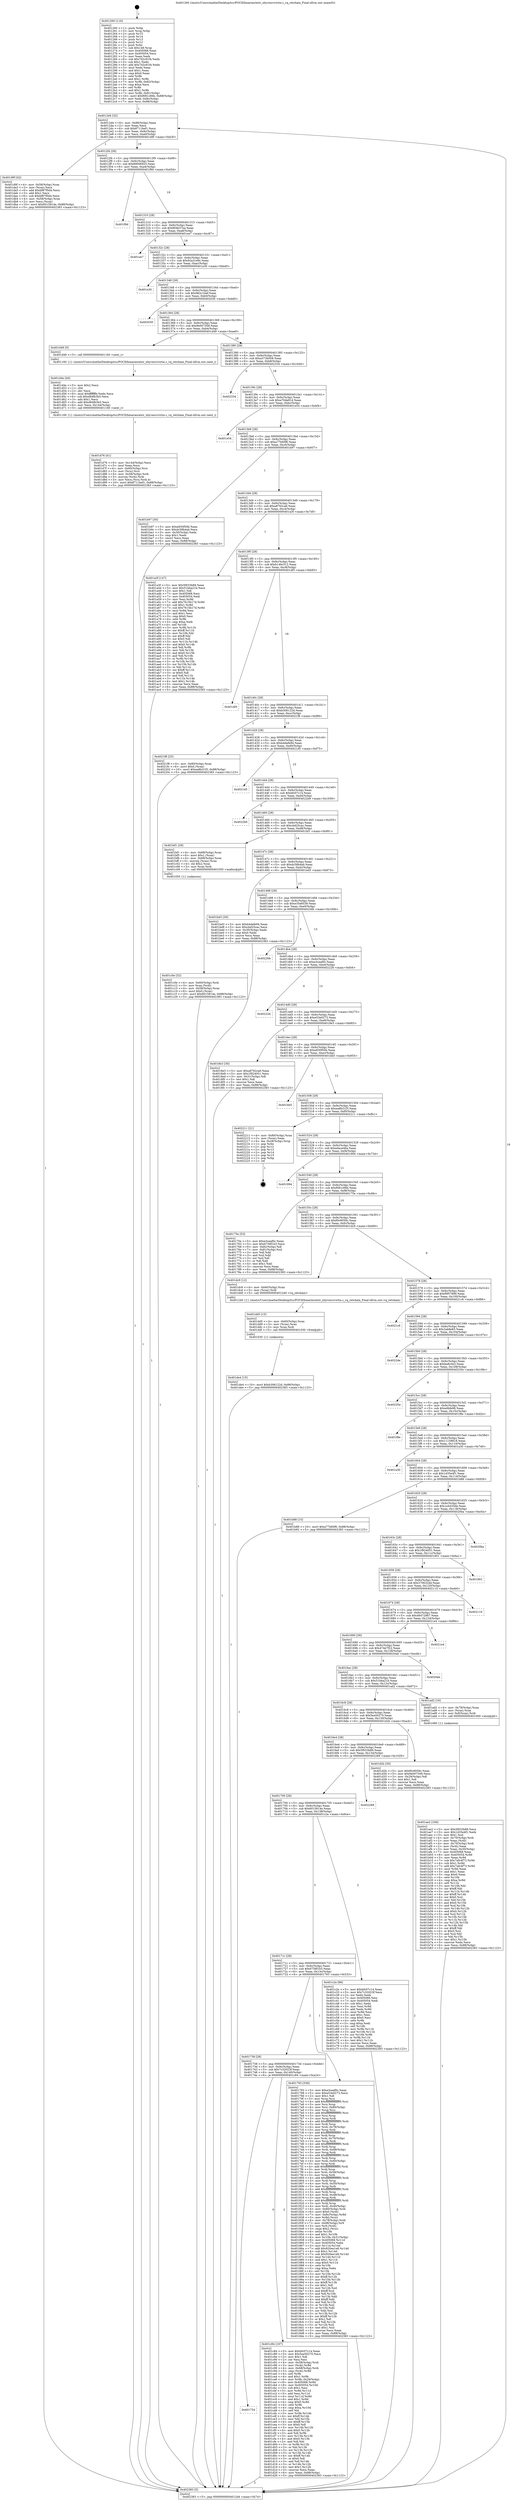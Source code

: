 digraph "0x401260" {
  label = "0x401260 (/mnt/c/Users/mathe/Desktop/tcc/POCII/binaries/extr_xhyvesrcvirtio.c_vq_retchain_Final-ollvm.out::main(0))"
  labelloc = "t"
  node[shape=record]

  Entry [label="",width=0.3,height=0.3,shape=circle,fillcolor=black,style=filled]
  "0x4012d4" [label="{
     0x4012d4 [32]\l
     | [instrs]\l
     &nbsp;&nbsp;0x4012d4 \<+6\>: mov -0x88(%rbp),%eax\l
     &nbsp;&nbsp;0x4012da \<+2\>: mov %eax,%ecx\l
     &nbsp;&nbsp;0x4012dc \<+6\>: sub $0x8711bef1,%ecx\l
     &nbsp;&nbsp;0x4012e2 \<+6\>: mov %eax,-0x9c(%rbp)\l
     &nbsp;&nbsp;0x4012e8 \<+6\>: mov %ecx,-0xa0(%rbp)\l
     &nbsp;&nbsp;0x4012ee \<+6\>: je 0000000000401d9f \<main+0xb3f\>\l
  }"]
  "0x401d9f" [label="{
     0x401d9f [42]\l
     | [instrs]\l
     &nbsp;&nbsp;0x401d9f \<+4\>: mov -0x58(%rbp),%rax\l
     &nbsp;&nbsp;0x401da3 \<+2\>: mov (%rax),%ecx\l
     &nbsp;&nbsp;0x401da5 \<+6\>: add $0xbf87f0d4,%ecx\l
     &nbsp;&nbsp;0x401dab \<+3\>: add $0x1,%ecx\l
     &nbsp;&nbsp;0x401dae \<+6\>: sub $0xbf87f0d4,%ecx\l
     &nbsp;&nbsp;0x401db4 \<+4\>: mov -0x58(%rbp),%rax\l
     &nbsp;&nbsp;0x401db8 \<+2\>: mov %ecx,(%rax)\l
     &nbsp;&nbsp;0x401dba \<+10\>: movl $0x6015814e,-0x88(%rbp)\l
     &nbsp;&nbsp;0x401dc4 \<+5\>: jmp 0000000000402383 \<main+0x1123\>\l
  }"]
  "0x4012f4" [label="{
     0x4012f4 [28]\l
     | [instrs]\l
     &nbsp;&nbsp;0x4012f4 \<+5\>: jmp 00000000004012f9 \<main+0x99\>\l
     &nbsp;&nbsp;0x4012f9 \<+6\>: mov -0x9c(%rbp),%eax\l
     &nbsp;&nbsp;0x4012ff \<+5\>: sub $0x89006925,%eax\l
     &nbsp;&nbsp;0x401304 \<+6\>: mov %eax,-0xa4(%rbp)\l
     &nbsp;&nbsp;0x40130a \<+6\>: je 0000000000401f9d \<main+0xd3d\>\l
  }"]
  Exit [label="",width=0.3,height=0.3,shape=circle,fillcolor=black,style=filled,peripheries=2]
  "0x401f9d" [label="{
     0x401f9d\l
  }", style=dashed]
  "0x401310" [label="{
     0x401310 [28]\l
     | [instrs]\l
     &nbsp;&nbsp;0x401310 \<+5\>: jmp 0000000000401315 \<main+0xb5\>\l
     &nbsp;&nbsp;0x401315 \<+6\>: mov -0x9c(%rbp),%eax\l
     &nbsp;&nbsp;0x40131b \<+5\>: sub $0x904b37ea,%eax\l
     &nbsp;&nbsp;0x401320 \<+6\>: mov %eax,-0xa8(%rbp)\l
     &nbsp;&nbsp;0x401326 \<+6\>: je 0000000000401ee7 \<main+0xc87\>\l
  }"]
  "0x401de4" [label="{
     0x401de4 [15]\l
     | [instrs]\l
     &nbsp;&nbsp;0x401de4 \<+10\>: movl $0xb306122d,-0x88(%rbp)\l
     &nbsp;&nbsp;0x401dee \<+5\>: jmp 0000000000402383 \<main+0x1123\>\l
  }"]
  "0x401ee7" [label="{
     0x401ee7\l
  }", style=dashed]
  "0x40132c" [label="{
     0x40132c [28]\l
     | [instrs]\l
     &nbsp;&nbsp;0x40132c \<+5\>: jmp 0000000000401331 \<main+0xd1\>\l
     &nbsp;&nbsp;0x401331 \<+6\>: mov -0x9c(%rbp),%eax\l
     &nbsp;&nbsp;0x401337 \<+5\>: sub $0x92a31e9c,%eax\l
     &nbsp;&nbsp;0x40133c \<+6\>: mov %eax,-0xac(%rbp)\l
     &nbsp;&nbsp;0x401342 \<+6\>: je 0000000000401e30 \<main+0xbd0\>\l
  }"]
  "0x401dd5" [label="{
     0x401dd5 [15]\l
     | [instrs]\l
     &nbsp;&nbsp;0x401dd5 \<+4\>: mov -0x60(%rbp),%rax\l
     &nbsp;&nbsp;0x401dd9 \<+3\>: mov (%rax),%rax\l
     &nbsp;&nbsp;0x401ddc \<+3\>: mov %rax,%rdi\l
     &nbsp;&nbsp;0x401ddf \<+5\>: call 0000000000401030 \<free@plt\>\l
     | [calls]\l
     &nbsp;&nbsp;0x401030 \{1\} (unknown)\l
  }"]
  "0x401e30" [label="{
     0x401e30\l
  }", style=dashed]
  "0x401348" [label="{
     0x401348 [28]\l
     | [instrs]\l
     &nbsp;&nbsp;0x401348 \<+5\>: jmp 000000000040134d \<main+0xed\>\l
     &nbsp;&nbsp;0x40134d \<+6\>: mov -0x9c(%rbp),%eax\l
     &nbsp;&nbsp;0x401353 \<+5\>: sub $0x962c1bef,%eax\l
     &nbsp;&nbsp;0x401358 \<+6\>: mov %eax,-0xb0(%rbp)\l
     &nbsp;&nbsp;0x40135e \<+6\>: je 0000000000402030 \<main+0xdd0\>\l
  }"]
  "0x401d76" [label="{
     0x401d76 [41]\l
     | [instrs]\l
     &nbsp;&nbsp;0x401d76 \<+6\>: mov -0x144(%rbp),%ecx\l
     &nbsp;&nbsp;0x401d7c \<+3\>: imul %eax,%ecx\l
     &nbsp;&nbsp;0x401d7f \<+4\>: mov -0x60(%rbp),%rsi\l
     &nbsp;&nbsp;0x401d83 \<+3\>: mov (%rsi),%rsi\l
     &nbsp;&nbsp;0x401d86 \<+4\>: mov -0x58(%rbp),%rdi\l
     &nbsp;&nbsp;0x401d8a \<+3\>: movslq (%rdi),%rdi\l
     &nbsp;&nbsp;0x401d8d \<+3\>: mov %ecx,(%rsi,%rdi,4)\l
     &nbsp;&nbsp;0x401d90 \<+10\>: movl $0x8711bef1,-0x88(%rbp)\l
     &nbsp;&nbsp;0x401d9a \<+5\>: jmp 0000000000402383 \<main+0x1123\>\l
  }"]
  "0x402030" [label="{
     0x402030\l
  }", style=dashed]
  "0x401364" [label="{
     0x401364 [28]\l
     | [instrs]\l
     &nbsp;&nbsp;0x401364 \<+5\>: jmp 0000000000401369 \<main+0x109\>\l
     &nbsp;&nbsp;0x401369 \<+6\>: mov -0x9c(%rbp),%eax\l
     &nbsp;&nbsp;0x40136f \<+5\>: sub $0x9e007309,%eax\l
     &nbsp;&nbsp;0x401374 \<+6\>: mov %eax,-0xb4(%rbp)\l
     &nbsp;&nbsp;0x40137a \<+6\>: je 0000000000401d49 \<main+0xae9\>\l
  }"]
  "0x401d4e" [label="{
     0x401d4e [40]\l
     | [instrs]\l
     &nbsp;&nbsp;0x401d4e \<+5\>: mov $0x2,%ecx\l
     &nbsp;&nbsp;0x401d53 \<+1\>: cltd\l
     &nbsp;&nbsp;0x401d54 \<+2\>: idiv %ecx\l
     &nbsp;&nbsp;0x401d56 \<+6\>: imul $0xfffffffe,%edx,%ecx\l
     &nbsp;&nbsp;0x401d5c \<+6\>: sub $0xd84fb3b5,%ecx\l
     &nbsp;&nbsp;0x401d62 \<+3\>: add $0x1,%ecx\l
     &nbsp;&nbsp;0x401d65 \<+6\>: add $0xd84fb3b5,%ecx\l
     &nbsp;&nbsp;0x401d6b \<+6\>: mov %ecx,-0x144(%rbp)\l
     &nbsp;&nbsp;0x401d71 \<+5\>: call 0000000000401160 \<next_i\>\l
     | [calls]\l
     &nbsp;&nbsp;0x401160 \{1\} (/mnt/c/Users/mathe/Desktop/tcc/POCII/binaries/extr_xhyvesrcvirtio.c_vq_retchain_Final-ollvm.out::next_i)\l
  }"]
  "0x401d49" [label="{
     0x401d49 [5]\l
     | [instrs]\l
     &nbsp;&nbsp;0x401d49 \<+5\>: call 0000000000401160 \<next_i\>\l
     | [calls]\l
     &nbsp;&nbsp;0x401160 \{1\} (/mnt/c/Users/mathe/Desktop/tcc/POCII/binaries/extr_xhyvesrcvirtio.c_vq_retchain_Final-ollvm.out::next_i)\l
  }"]
  "0x401380" [label="{
     0x401380 [28]\l
     | [instrs]\l
     &nbsp;&nbsp;0x401380 \<+5\>: jmp 0000000000401385 \<main+0x125\>\l
     &nbsp;&nbsp;0x401385 \<+6\>: mov -0x9c(%rbp),%eax\l
     &nbsp;&nbsp;0x40138b \<+5\>: sub $0xa373b058,%eax\l
     &nbsp;&nbsp;0x401390 \<+6\>: mov %eax,-0xb8(%rbp)\l
     &nbsp;&nbsp;0x401396 \<+6\>: je 0000000000402334 \<main+0x10d4\>\l
  }"]
  "0x401754" [label="{
     0x401754\l
  }", style=dashed]
  "0x402334" [label="{
     0x402334\l
  }", style=dashed]
  "0x40139c" [label="{
     0x40139c [28]\l
     | [instrs]\l
     &nbsp;&nbsp;0x40139c \<+5\>: jmp 00000000004013a1 \<main+0x141\>\l
     &nbsp;&nbsp;0x4013a1 \<+6\>: mov -0x9c(%rbp),%eax\l
     &nbsp;&nbsp;0x4013a7 \<+5\>: sub $0xa70da91d,%eax\l
     &nbsp;&nbsp;0x4013ac \<+6\>: mov %eax,-0xbc(%rbp)\l
     &nbsp;&nbsp;0x4013b2 \<+6\>: je 0000000000401e54 \<main+0xbf4\>\l
  }"]
  "0x401c84" [label="{
     0x401c84 [167]\l
     | [instrs]\l
     &nbsp;&nbsp;0x401c84 \<+5\>: mov $0xbfc07c14,%eax\l
     &nbsp;&nbsp;0x401c89 \<+5\>: mov $0x5ea50270,%ecx\l
     &nbsp;&nbsp;0x401c8e \<+2\>: mov $0x1,%dl\l
     &nbsp;&nbsp;0x401c90 \<+2\>: xor %esi,%esi\l
     &nbsp;&nbsp;0x401c92 \<+4\>: mov -0x58(%rbp),%rdi\l
     &nbsp;&nbsp;0x401c96 \<+3\>: mov (%rdi),%r8d\l
     &nbsp;&nbsp;0x401c99 \<+4\>: mov -0x68(%rbp),%rdi\l
     &nbsp;&nbsp;0x401c9d \<+3\>: cmp (%rdi),%r8d\l
     &nbsp;&nbsp;0x401ca0 \<+4\>: setl %r9b\l
     &nbsp;&nbsp;0x401ca4 \<+4\>: and $0x1,%r9b\l
     &nbsp;&nbsp;0x401ca8 \<+4\>: mov %r9b,-0x29(%rbp)\l
     &nbsp;&nbsp;0x401cac \<+8\>: mov 0x405068,%r8d\l
     &nbsp;&nbsp;0x401cb4 \<+8\>: mov 0x405054,%r10d\l
     &nbsp;&nbsp;0x401cbc \<+3\>: sub $0x1,%esi\l
     &nbsp;&nbsp;0x401cbf \<+3\>: mov %r8d,%r11d\l
     &nbsp;&nbsp;0x401cc2 \<+3\>: add %esi,%r11d\l
     &nbsp;&nbsp;0x401cc5 \<+4\>: imul %r11d,%r8d\l
     &nbsp;&nbsp;0x401cc9 \<+4\>: and $0x1,%r8d\l
     &nbsp;&nbsp;0x401ccd \<+4\>: cmp $0x0,%r8d\l
     &nbsp;&nbsp;0x401cd1 \<+4\>: sete %r9b\l
     &nbsp;&nbsp;0x401cd5 \<+4\>: cmp $0xa,%r10d\l
     &nbsp;&nbsp;0x401cd9 \<+3\>: setl %bl\l
     &nbsp;&nbsp;0x401cdc \<+3\>: mov %r9b,%r14b\l
     &nbsp;&nbsp;0x401cdf \<+4\>: xor $0xff,%r14b\l
     &nbsp;&nbsp;0x401ce3 \<+3\>: mov %bl,%r15b\l
     &nbsp;&nbsp;0x401ce6 \<+4\>: xor $0xff,%r15b\l
     &nbsp;&nbsp;0x401cea \<+3\>: xor $0x0,%dl\l
     &nbsp;&nbsp;0x401ced \<+3\>: mov %r14b,%r12b\l
     &nbsp;&nbsp;0x401cf0 \<+4\>: and $0x0,%r12b\l
     &nbsp;&nbsp;0x401cf4 \<+3\>: and %dl,%r9b\l
     &nbsp;&nbsp;0x401cf7 \<+3\>: mov %r15b,%r13b\l
     &nbsp;&nbsp;0x401cfa \<+4\>: and $0x0,%r13b\l
     &nbsp;&nbsp;0x401cfe \<+2\>: and %dl,%bl\l
     &nbsp;&nbsp;0x401d00 \<+3\>: or %r9b,%r12b\l
     &nbsp;&nbsp;0x401d03 \<+3\>: or %bl,%r13b\l
     &nbsp;&nbsp;0x401d06 \<+3\>: xor %r13b,%r12b\l
     &nbsp;&nbsp;0x401d09 \<+3\>: or %r15b,%r14b\l
     &nbsp;&nbsp;0x401d0c \<+4\>: xor $0xff,%r14b\l
     &nbsp;&nbsp;0x401d10 \<+3\>: or $0x0,%dl\l
     &nbsp;&nbsp;0x401d13 \<+3\>: and %dl,%r14b\l
     &nbsp;&nbsp;0x401d16 \<+3\>: or %r14b,%r12b\l
     &nbsp;&nbsp;0x401d19 \<+4\>: test $0x1,%r12b\l
     &nbsp;&nbsp;0x401d1d \<+3\>: cmovne %ecx,%eax\l
     &nbsp;&nbsp;0x401d20 \<+6\>: mov %eax,-0x88(%rbp)\l
     &nbsp;&nbsp;0x401d26 \<+5\>: jmp 0000000000402383 \<main+0x1123\>\l
  }"]
  "0x401e54" [label="{
     0x401e54\l
  }", style=dashed]
  "0x4013b8" [label="{
     0x4013b8 [28]\l
     | [instrs]\l
     &nbsp;&nbsp;0x4013b8 \<+5\>: jmp 00000000004013bd \<main+0x15d\>\l
     &nbsp;&nbsp;0x4013bd \<+6\>: mov -0x9c(%rbp),%eax\l
     &nbsp;&nbsp;0x4013c3 \<+5\>: sub $0xa77b60f6,%eax\l
     &nbsp;&nbsp;0x4013c8 \<+6\>: mov %eax,-0xc0(%rbp)\l
     &nbsp;&nbsp;0x4013ce \<+6\>: je 0000000000401b97 \<main+0x937\>\l
  }"]
  "0x401c0e" [label="{
     0x401c0e [32]\l
     | [instrs]\l
     &nbsp;&nbsp;0x401c0e \<+4\>: mov -0x60(%rbp),%rdi\l
     &nbsp;&nbsp;0x401c12 \<+3\>: mov %rax,(%rdi)\l
     &nbsp;&nbsp;0x401c15 \<+4\>: mov -0x58(%rbp),%rax\l
     &nbsp;&nbsp;0x401c19 \<+6\>: movl $0x0,(%rax)\l
     &nbsp;&nbsp;0x401c1f \<+10\>: movl $0x6015814e,-0x88(%rbp)\l
     &nbsp;&nbsp;0x401c29 \<+5\>: jmp 0000000000402383 \<main+0x1123\>\l
  }"]
  "0x401b97" [label="{
     0x401b97 [30]\l
     | [instrs]\l
     &nbsp;&nbsp;0x401b97 \<+5\>: mov $0xe830f50b,%eax\l
     &nbsp;&nbsp;0x401b9c \<+5\>: mov $0xdc58b4ab,%ecx\l
     &nbsp;&nbsp;0x401ba1 \<+3\>: mov -0x30(%rbp),%edx\l
     &nbsp;&nbsp;0x401ba4 \<+3\>: cmp $0x1,%edx\l
     &nbsp;&nbsp;0x401ba7 \<+3\>: cmovl %ecx,%eax\l
     &nbsp;&nbsp;0x401baa \<+6\>: mov %eax,-0x88(%rbp)\l
     &nbsp;&nbsp;0x401bb0 \<+5\>: jmp 0000000000402383 \<main+0x1123\>\l
  }"]
  "0x4013d4" [label="{
     0x4013d4 [28]\l
     | [instrs]\l
     &nbsp;&nbsp;0x4013d4 \<+5\>: jmp 00000000004013d9 \<main+0x179\>\l
     &nbsp;&nbsp;0x4013d9 \<+6\>: mov -0x9c(%rbp),%eax\l
     &nbsp;&nbsp;0x4013df \<+5\>: sub $0xa8762ca6,%eax\l
     &nbsp;&nbsp;0x4013e4 \<+6\>: mov %eax,-0xc4(%rbp)\l
     &nbsp;&nbsp;0x4013ea \<+6\>: je 0000000000401a3f \<main+0x7df\>\l
  }"]
  "0x401ae2" [label="{
     0x401ae2 [166]\l
     | [instrs]\l
     &nbsp;&nbsp;0x401ae2 \<+5\>: mov $0x5f033b89,%ecx\l
     &nbsp;&nbsp;0x401ae7 \<+5\>: mov $0x1d35e4f1,%edx\l
     &nbsp;&nbsp;0x401aec \<+3\>: mov $0x1,%sil\l
     &nbsp;&nbsp;0x401aef \<+4\>: mov -0x70(%rbp),%rdi\l
     &nbsp;&nbsp;0x401af3 \<+2\>: mov %eax,(%rdi)\l
     &nbsp;&nbsp;0x401af5 \<+4\>: mov -0x70(%rbp),%rdi\l
     &nbsp;&nbsp;0x401af9 \<+2\>: mov (%rdi),%eax\l
     &nbsp;&nbsp;0x401afb \<+3\>: mov %eax,-0x30(%rbp)\l
     &nbsp;&nbsp;0x401afe \<+7\>: mov 0x405068,%eax\l
     &nbsp;&nbsp;0x401b05 \<+8\>: mov 0x405054,%r8d\l
     &nbsp;&nbsp;0x401b0d \<+3\>: mov %eax,%r9d\l
     &nbsp;&nbsp;0x401b10 \<+7\>: sub $0x7afc4f73,%r9d\l
     &nbsp;&nbsp;0x401b17 \<+4\>: sub $0x1,%r9d\l
     &nbsp;&nbsp;0x401b1b \<+7\>: add $0x7afc4f73,%r9d\l
     &nbsp;&nbsp;0x401b22 \<+4\>: imul %r9d,%eax\l
     &nbsp;&nbsp;0x401b26 \<+3\>: and $0x1,%eax\l
     &nbsp;&nbsp;0x401b29 \<+3\>: cmp $0x0,%eax\l
     &nbsp;&nbsp;0x401b2c \<+4\>: sete %r10b\l
     &nbsp;&nbsp;0x401b30 \<+4\>: cmp $0xa,%r8d\l
     &nbsp;&nbsp;0x401b34 \<+4\>: setl %r11b\l
     &nbsp;&nbsp;0x401b38 \<+3\>: mov %r10b,%bl\l
     &nbsp;&nbsp;0x401b3b \<+3\>: xor $0xff,%bl\l
     &nbsp;&nbsp;0x401b3e \<+3\>: mov %r11b,%r14b\l
     &nbsp;&nbsp;0x401b41 \<+4\>: xor $0xff,%r14b\l
     &nbsp;&nbsp;0x401b45 \<+4\>: xor $0x0,%sil\l
     &nbsp;&nbsp;0x401b49 \<+3\>: mov %bl,%r15b\l
     &nbsp;&nbsp;0x401b4c \<+4\>: and $0x0,%r15b\l
     &nbsp;&nbsp;0x401b50 \<+3\>: and %sil,%r10b\l
     &nbsp;&nbsp;0x401b53 \<+3\>: mov %r14b,%r12b\l
     &nbsp;&nbsp;0x401b56 \<+4\>: and $0x0,%r12b\l
     &nbsp;&nbsp;0x401b5a \<+3\>: and %sil,%r11b\l
     &nbsp;&nbsp;0x401b5d \<+3\>: or %r10b,%r15b\l
     &nbsp;&nbsp;0x401b60 \<+3\>: or %r11b,%r12b\l
     &nbsp;&nbsp;0x401b63 \<+3\>: xor %r12b,%r15b\l
     &nbsp;&nbsp;0x401b66 \<+3\>: or %r14b,%bl\l
     &nbsp;&nbsp;0x401b69 \<+3\>: xor $0xff,%bl\l
     &nbsp;&nbsp;0x401b6c \<+4\>: or $0x0,%sil\l
     &nbsp;&nbsp;0x401b70 \<+3\>: and %sil,%bl\l
     &nbsp;&nbsp;0x401b73 \<+3\>: or %bl,%r15b\l
     &nbsp;&nbsp;0x401b76 \<+4\>: test $0x1,%r15b\l
     &nbsp;&nbsp;0x401b7a \<+3\>: cmovne %edx,%ecx\l
     &nbsp;&nbsp;0x401b7d \<+6\>: mov %ecx,-0x88(%rbp)\l
     &nbsp;&nbsp;0x401b83 \<+5\>: jmp 0000000000402383 \<main+0x1123\>\l
  }"]
  "0x401a3f" [label="{
     0x401a3f [147]\l
     | [instrs]\l
     &nbsp;&nbsp;0x401a3f \<+5\>: mov $0x5f033b89,%eax\l
     &nbsp;&nbsp;0x401a44 \<+5\>: mov $0x51bba21b,%ecx\l
     &nbsp;&nbsp;0x401a49 \<+2\>: mov $0x1,%dl\l
     &nbsp;&nbsp;0x401a4b \<+7\>: mov 0x405068,%esi\l
     &nbsp;&nbsp;0x401a52 \<+7\>: mov 0x405054,%edi\l
     &nbsp;&nbsp;0x401a59 \<+3\>: mov %esi,%r8d\l
     &nbsp;&nbsp;0x401a5c \<+7\>: add $0x7615b17d,%r8d\l
     &nbsp;&nbsp;0x401a63 \<+4\>: sub $0x1,%r8d\l
     &nbsp;&nbsp;0x401a67 \<+7\>: sub $0x7615b17d,%r8d\l
     &nbsp;&nbsp;0x401a6e \<+4\>: imul %r8d,%esi\l
     &nbsp;&nbsp;0x401a72 \<+3\>: and $0x1,%esi\l
     &nbsp;&nbsp;0x401a75 \<+3\>: cmp $0x0,%esi\l
     &nbsp;&nbsp;0x401a78 \<+4\>: sete %r9b\l
     &nbsp;&nbsp;0x401a7c \<+3\>: cmp $0xa,%edi\l
     &nbsp;&nbsp;0x401a7f \<+4\>: setl %r10b\l
     &nbsp;&nbsp;0x401a83 \<+3\>: mov %r9b,%r11b\l
     &nbsp;&nbsp;0x401a86 \<+4\>: xor $0xff,%r11b\l
     &nbsp;&nbsp;0x401a8a \<+3\>: mov %r10b,%bl\l
     &nbsp;&nbsp;0x401a8d \<+3\>: xor $0xff,%bl\l
     &nbsp;&nbsp;0x401a90 \<+3\>: xor $0x0,%dl\l
     &nbsp;&nbsp;0x401a93 \<+3\>: mov %r11b,%r14b\l
     &nbsp;&nbsp;0x401a96 \<+4\>: and $0x0,%r14b\l
     &nbsp;&nbsp;0x401a9a \<+3\>: and %dl,%r9b\l
     &nbsp;&nbsp;0x401a9d \<+3\>: mov %bl,%r15b\l
     &nbsp;&nbsp;0x401aa0 \<+4\>: and $0x0,%r15b\l
     &nbsp;&nbsp;0x401aa4 \<+3\>: and %dl,%r10b\l
     &nbsp;&nbsp;0x401aa7 \<+3\>: or %r9b,%r14b\l
     &nbsp;&nbsp;0x401aaa \<+3\>: or %r10b,%r15b\l
     &nbsp;&nbsp;0x401aad \<+3\>: xor %r15b,%r14b\l
     &nbsp;&nbsp;0x401ab0 \<+3\>: or %bl,%r11b\l
     &nbsp;&nbsp;0x401ab3 \<+4\>: xor $0xff,%r11b\l
     &nbsp;&nbsp;0x401ab7 \<+3\>: or $0x0,%dl\l
     &nbsp;&nbsp;0x401aba \<+3\>: and %dl,%r11b\l
     &nbsp;&nbsp;0x401abd \<+3\>: or %r11b,%r14b\l
     &nbsp;&nbsp;0x401ac0 \<+4\>: test $0x1,%r14b\l
     &nbsp;&nbsp;0x401ac4 \<+3\>: cmovne %ecx,%eax\l
     &nbsp;&nbsp;0x401ac7 \<+6\>: mov %eax,-0x88(%rbp)\l
     &nbsp;&nbsp;0x401acd \<+5\>: jmp 0000000000402383 \<main+0x1123\>\l
  }"]
  "0x4013f0" [label="{
     0x4013f0 [28]\l
     | [instrs]\l
     &nbsp;&nbsp;0x4013f0 \<+5\>: jmp 00000000004013f5 \<main+0x195\>\l
     &nbsp;&nbsp;0x4013f5 \<+6\>: mov -0x9c(%rbp),%eax\l
     &nbsp;&nbsp;0x4013fb \<+5\>: sub $0xb146c512,%eax\l
     &nbsp;&nbsp;0x401400 \<+6\>: mov %eax,-0xc8(%rbp)\l
     &nbsp;&nbsp;0x401406 \<+6\>: je 0000000000401df3 \<main+0xb93\>\l
  }"]
  "0x401738" [label="{
     0x401738 [28]\l
     | [instrs]\l
     &nbsp;&nbsp;0x401738 \<+5\>: jmp 000000000040173d \<main+0x4dd\>\l
     &nbsp;&nbsp;0x40173d \<+6\>: mov -0x9c(%rbp),%eax\l
     &nbsp;&nbsp;0x401743 \<+5\>: sub $0x7c32023f,%eax\l
     &nbsp;&nbsp;0x401748 \<+6\>: mov %eax,-0x140(%rbp)\l
     &nbsp;&nbsp;0x40174e \<+6\>: je 0000000000401c84 \<main+0xa24\>\l
  }"]
  "0x401df3" [label="{
     0x401df3\l
  }", style=dashed]
  "0x40140c" [label="{
     0x40140c [28]\l
     | [instrs]\l
     &nbsp;&nbsp;0x40140c \<+5\>: jmp 0000000000401411 \<main+0x1b1\>\l
     &nbsp;&nbsp;0x401411 \<+6\>: mov -0x9c(%rbp),%eax\l
     &nbsp;&nbsp;0x401417 \<+5\>: sub $0xb306122d,%eax\l
     &nbsp;&nbsp;0x40141c \<+6\>: mov %eax,-0xcc(%rbp)\l
     &nbsp;&nbsp;0x401422 \<+6\>: je 00000000004021f8 \<main+0xf98\>\l
  }"]
  "0x401793" [label="{
     0x401793 [336]\l
     | [instrs]\l
     &nbsp;&nbsp;0x401793 \<+5\>: mov $0xe3ceaf0c,%eax\l
     &nbsp;&nbsp;0x401798 \<+5\>: mov $0xe53e0273,%ecx\l
     &nbsp;&nbsp;0x40179d \<+2\>: mov $0x1,%dl\l
     &nbsp;&nbsp;0x40179f \<+3\>: mov %rsp,%rsi\l
     &nbsp;&nbsp;0x4017a2 \<+4\>: add $0xfffffffffffffff0,%rsi\l
     &nbsp;&nbsp;0x4017a6 \<+3\>: mov %rsi,%rsp\l
     &nbsp;&nbsp;0x4017a9 \<+4\>: mov %rsi,-0x80(%rbp)\l
     &nbsp;&nbsp;0x4017ad \<+3\>: mov %rsp,%rsi\l
     &nbsp;&nbsp;0x4017b0 \<+4\>: add $0xfffffffffffffff0,%rsi\l
     &nbsp;&nbsp;0x4017b4 \<+3\>: mov %rsi,%rsp\l
     &nbsp;&nbsp;0x4017b7 \<+3\>: mov %rsp,%rdi\l
     &nbsp;&nbsp;0x4017ba \<+4\>: add $0xfffffffffffffff0,%rdi\l
     &nbsp;&nbsp;0x4017be \<+3\>: mov %rdi,%rsp\l
     &nbsp;&nbsp;0x4017c1 \<+4\>: mov %rdi,-0x78(%rbp)\l
     &nbsp;&nbsp;0x4017c5 \<+3\>: mov %rsp,%rdi\l
     &nbsp;&nbsp;0x4017c8 \<+4\>: add $0xfffffffffffffff0,%rdi\l
     &nbsp;&nbsp;0x4017cc \<+3\>: mov %rdi,%rsp\l
     &nbsp;&nbsp;0x4017cf \<+4\>: mov %rdi,-0x70(%rbp)\l
     &nbsp;&nbsp;0x4017d3 \<+3\>: mov %rsp,%rdi\l
     &nbsp;&nbsp;0x4017d6 \<+4\>: add $0xfffffffffffffff0,%rdi\l
     &nbsp;&nbsp;0x4017da \<+3\>: mov %rdi,%rsp\l
     &nbsp;&nbsp;0x4017dd \<+4\>: mov %rdi,-0x68(%rbp)\l
     &nbsp;&nbsp;0x4017e1 \<+3\>: mov %rsp,%rdi\l
     &nbsp;&nbsp;0x4017e4 \<+4\>: add $0xfffffffffffffff0,%rdi\l
     &nbsp;&nbsp;0x4017e8 \<+3\>: mov %rdi,%rsp\l
     &nbsp;&nbsp;0x4017eb \<+4\>: mov %rdi,-0x60(%rbp)\l
     &nbsp;&nbsp;0x4017ef \<+3\>: mov %rsp,%rdi\l
     &nbsp;&nbsp;0x4017f2 \<+4\>: add $0xfffffffffffffff0,%rdi\l
     &nbsp;&nbsp;0x4017f6 \<+3\>: mov %rdi,%rsp\l
     &nbsp;&nbsp;0x4017f9 \<+4\>: mov %rdi,-0x58(%rbp)\l
     &nbsp;&nbsp;0x4017fd \<+3\>: mov %rsp,%rdi\l
     &nbsp;&nbsp;0x401800 \<+4\>: add $0xfffffffffffffff0,%rdi\l
     &nbsp;&nbsp;0x401804 \<+3\>: mov %rdi,%rsp\l
     &nbsp;&nbsp;0x401807 \<+4\>: mov %rdi,-0x50(%rbp)\l
     &nbsp;&nbsp;0x40180b \<+3\>: mov %rsp,%rdi\l
     &nbsp;&nbsp;0x40180e \<+4\>: add $0xfffffffffffffff0,%rdi\l
     &nbsp;&nbsp;0x401812 \<+3\>: mov %rdi,%rsp\l
     &nbsp;&nbsp;0x401815 \<+4\>: mov %rdi,-0x48(%rbp)\l
     &nbsp;&nbsp;0x401819 \<+3\>: mov %rsp,%rdi\l
     &nbsp;&nbsp;0x40181c \<+4\>: add $0xfffffffffffffff0,%rdi\l
     &nbsp;&nbsp;0x401820 \<+3\>: mov %rdi,%rsp\l
     &nbsp;&nbsp;0x401823 \<+4\>: mov %rdi,-0x40(%rbp)\l
     &nbsp;&nbsp;0x401827 \<+4\>: mov -0x80(%rbp),%rdi\l
     &nbsp;&nbsp;0x40182b \<+6\>: movl $0x0,(%rdi)\l
     &nbsp;&nbsp;0x401831 \<+7\>: mov -0x8c(%rbp),%r8d\l
     &nbsp;&nbsp;0x401838 \<+3\>: mov %r8d,(%rsi)\l
     &nbsp;&nbsp;0x40183b \<+4\>: mov -0x78(%rbp),%rdi\l
     &nbsp;&nbsp;0x40183f \<+7\>: mov -0x98(%rbp),%r9\l
     &nbsp;&nbsp;0x401846 \<+3\>: mov %r9,(%rdi)\l
     &nbsp;&nbsp;0x401849 \<+3\>: cmpl $0x2,(%rsi)\l
     &nbsp;&nbsp;0x40184c \<+4\>: setne %r10b\l
     &nbsp;&nbsp;0x401850 \<+4\>: and $0x1,%r10b\l
     &nbsp;&nbsp;0x401854 \<+4\>: mov %r10b,-0x31(%rbp)\l
     &nbsp;&nbsp;0x401858 \<+8\>: mov 0x405068,%r11d\l
     &nbsp;&nbsp;0x401860 \<+7\>: mov 0x405054,%ebx\l
     &nbsp;&nbsp;0x401867 \<+3\>: mov %r11d,%r14d\l
     &nbsp;&nbsp;0x40186a \<+7\>: add $0x920ee1e8,%r14d\l
     &nbsp;&nbsp;0x401871 \<+4\>: sub $0x1,%r14d\l
     &nbsp;&nbsp;0x401875 \<+7\>: sub $0x920ee1e8,%r14d\l
     &nbsp;&nbsp;0x40187c \<+4\>: imul %r14d,%r11d\l
     &nbsp;&nbsp;0x401880 \<+4\>: and $0x1,%r11d\l
     &nbsp;&nbsp;0x401884 \<+4\>: cmp $0x0,%r11d\l
     &nbsp;&nbsp;0x401888 \<+4\>: sete %r10b\l
     &nbsp;&nbsp;0x40188c \<+3\>: cmp $0xa,%ebx\l
     &nbsp;&nbsp;0x40188f \<+4\>: setl %r15b\l
     &nbsp;&nbsp;0x401893 \<+3\>: mov %r10b,%r12b\l
     &nbsp;&nbsp;0x401896 \<+4\>: xor $0xff,%r12b\l
     &nbsp;&nbsp;0x40189a \<+3\>: mov %r15b,%r13b\l
     &nbsp;&nbsp;0x40189d \<+4\>: xor $0xff,%r13b\l
     &nbsp;&nbsp;0x4018a1 \<+3\>: xor $0x1,%dl\l
     &nbsp;&nbsp;0x4018a4 \<+3\>: mov %r12b,%sil\l
     &nbsp;&nbsp;0x4018a7 \<+4\>: and $0xff,%sil\l
     &nbsp;&nbsp;0x4018ab \<+3\>: and %dl,%r10b\l
     &nbsp;&nbsp;0x4018ae \<+3\>: mov %r13b,%dil\l
     &nbsp;&nbsp;0x4018b1 \<+4\>: and $0xff,%dil\l
     &nbsp;&nbsp;0x4018b5 \<+3\>: and %dl,%r15b\l
     &nbsp;&nbsp;0x4018b8 \<+3\>: or %r10b,%sil\l
     &nbsp;&nbsp;0x4018bb \<+3\>: or %r15b,%dil\l
     &nbsp;&nbsp;0x4018be \<+3\>: xor %dil,%sil\l
     &nbsp;&nbsp;0x4018c1 \<+3\>: or %r13b,%r12b\l
     &nbsp;&nbsp;0x4018c4 \<+4\>: xor $0xff,%r12b\l
     &nbsp;&nbsp;0x4018c8 \<+3\>: or $0x1,%dl\l
     &nbsp;&nbsp;0x4018cb \<+3\>: and %dl,%r12b\l
     &nbsp;&nbsp;0x4018ce \<+3\>: or %r12b,%sil\l
     &nbsp;&nbsp;0x4018d1 \<+4\>: test $0x1,%sil\l
     &nbsp;&nbsp;0x4018d5 \<+3\>: cmovne %ecx,%eax\l
     &nbsp;&nbsp;0x4018d8 \<+6\>: mov %eax,-0x88(%rbp)\l
     &nbsp;&nbsp;0x4018de \<+5\>: jmp 0000000000402383 \<main+0x1123\>\l
  }"]
  "0x4021f8" [label="{
     0x4021f8 [25]\l
     | [instrs]\l
     &nbsp;&nbsp;0x4021f8 \<+4\>: mov -0x80(%rbp),%rax\l
     &nbsp;&nbsp;0x4021fc \<+6\>: movl $0x0,(%rax)\l
     &nbsp;&nbsp;0x402202 \<+10\>: movl $0xea8b31f3,-0x88(%rbp)\l
     &nbsp;&nbsp;0x40220c \<+5\>: jmp 0000000000402383 \<main+0x1123\>\l
  }"]
  "0x401428" [label="{
     0x401428 [28]\l
     | [instrs]\l
     &nbsp;&nbsp;0x401428 \<+5\>: jmp 000000000040142d \<main+0x1cd\>\l
     &nbsp;&nbsp;0x40142d \<+6\>: mov -0x9c(%rbp),%eax\l
     &nbsp;&nbsp;0x401433 \<+5\>: sub $0xb4defe94,%eax\l
     &nbsp;&nbsp;0x401438 \<+6\>: mov %eax,-0xd0(%rbp)\l
     &nbsp;&nbsp;0x40143e \<+6\>: je 00000000004021d5 \<main+0xf75\>\l
  }"]
  "0x40171c" [label="{
     0x40171c [28]\l
     | [instrs]\l
     &nbsp;&nbsp;0x40171c \<+5\>: jmp 0000000000401721 \<main+0x4c1\>\l
     &nbsp;&nbsp;0x401721 \<+6\>: mov -0x9c(%rbp),%eax\l
     &nbsp;&nbsp;0x401727 \<+5\>: sub $0x6758f1b3,%eax\l
     &nbsp;&nbsp;0x40172c \<+6\>: mov %eax,-0x13c(%rbp)\l
     &nbsp;&nbsp;0x401732 \<+6\>: je 0000000000401793 \<main+0x533\>\l
  }"]
  "0x4021d5" [label="{
     0x4021d5\l
  }", style=dashed]
  "0x401444" [label="{
     0x401444 [28]\l
     | [instrs]\l
     &nbsp;&nbsp;0x401444 \<+5\>: jmp 0000000000401449 \<main+0x1e9\>\l
     &nbsp;&nbsp;0x401449 \<+6\>: mov -0x9c(%rbp),%eax\l
     &nbsp;&nbsp;0x40144f \<+5\>: sub $0xbfc07c14,%eax\l
     &nbsp;&nbsp;0x401454 \<+6\>: mov %eax,-0xd4(%rbp)\l
     &nbsp;&nbsp;0x40145a \<+6\>: je 00000000004022b9 \<main+0x1059\>\l
  }"]
  "0x401c2e" [label="{
     0x401c2e [86]\l
     | [instrs]\l
     &nbsp;&nbsp;0x401c2e \<+5\>: mov $0xbfc07c14,%eax\l
     &nbsp;&nbsp;0x401c33 \<+5\>: mov $0x7c32023f,%ecx\l
     &nbsp;&nbsp;0x401c38 \<+2\>: xor %edx,%edx\l
     &nbsp;&nbsp;0x401c3a \<+7\>: mov 0x405068,%esi\l
     &nbsp;&nbsp;0x401c41 \<+7\>: mov 0x405054,%edi\l
     &nbsp;&nbsp;0x401c48 \<+3\>: sub $0x1,%edx\l
     &nbsp;&nbsp;0x401c4b \<+3\>: mov %esi,%r8d\l
     &nbsp;&nbsp;0x401c4e \<+3\>: add %edx,%r8d\l
     &nbsp;&nbsp;0x401c51 \<+4\>: imul %r8d,%esi\l
     &nbsp;&nbsp;0x401c55 \<+3\>: and $0x1,%esi\l
     &nbsp;&nbsp;0x401c58 \<+3\>: cmp $0x0,%esi\l
     &nbsp;&nbsp;0x401c5b \<+4\>: sete %r9b\l
     &nbsp;&nbsp;0x401c5f \<+3\>: cmp $0xa,%edi\l
     &nbsp;&nbsp;0x401c62 \<+4\>: setl %r10b\l
     &nbsp;&nbsp;0x401c66 \<+3\>: mov %r9b,%r11b\l
     &nbsp;&nbsp;0x401c69 \<+3\>: and %r10b,%r11b\l
     &nbsp;&nbsp;0x401c6c \<+3\>: xor %r10b,%r9b\l
     &nbsp;&nbsp;0x401c6f \<+3\>: or %r9b,%r11b\l
     &nbsp;&nbsp;0x401c72 \<+4\>: test $0x1,%r11b\l
     &nbsp;&nbsp;0x401c76 \<+3\>: cmovne %ecx,%eax\l
     &nbsp;&nbsp;0x401c79 \<+6\>: mov %eax,-0x88(%rbp)\l
     &nbsp;&nbsp;0x401c7f \<+5\>: jmp 0000000000402383 \<main+0x1123\>\l
  }"]
  "0x4022b9" [label="{
     0x4022b9\l
  }", style=dashed]
  "0x401460" [label="{
     0x401460 [28]\l
     | [instrs]\l
     &nbsp;&nbsp;0x401460 \<+5\>: jmp 0000000000401465 \<main+0x205\>\l
     &nbsp;&nbsp;0x401465 \<+6\>: mov -0x9c(%rbp),%eax\l
     &nbsp;&nbsp;0x40146b \<+5\>: sub $0xcbd25cac,%eax\l
     &nbsp;&nbsp;0x401470 \<+6\>: mov %eax,-0xd8(%rbp)\l
     &nbsp;&nbsp;0x401476 \<+6\>: je 0000000000401bf1 \<main+0x991\>\l
  }"]
  "0x401700" [label="{
     0x401700 [28]\l
     | [instrs]\l
     &nbsp;&nbsp;0x401700 \<+5\>: jmp 0000000000401705 \<main+0x4a5\>\l
     &nbsp;&nbsp;0x401705 \<+6\>: mov -0x9c(%rbp),%eax\l
     &nbsp;&nbsp;0x40170b \<+5\>: sub $0x6015814e,%eax\l
     &nbsp;&nbsp;0x401710 \<+6\>: mov %eax,-0x138(%rbp)\l
     &nbsp;&nbsp;0x401716 \<+6\>: je 0000000000401c2e \<main+0x9ce\>\l
  }"]
  "0x401bf1" [label="{
     0x401bf1 [29]\l
     | [instrs]\l
     &nbsp;&nbsp;0x401bf1 \<+4\>: mov -0x68(%rbp),%rax\l
     &nbsp;&nbsp;0x401bf5 \<+6\>: movl $0x1,(%rax)\l
     &nbsp;&nbsp;0x401bfb \<+4\>: mov -0x68(%rbp),%rax\l
     &nbsp;&nbsp;0x401bff \<+3\>: movslq (%rax),%rax\l
     &nbsp;&nbsp;0x401c02 \<+4\>: shl $0x2,%rax\l
     &nbsp;&nbsp;0x401c06 \<+3\>: mov %rax,%rdi\l
     &nbsp;&nbsp;0x401c09 \<+5\>: call 0000000000401050 \<malloc@plt\>\l
     | [calls]\l
     &nbsp;&nbsp;0x401050 \{1\} (unknown)\l
  }"]
  "0x40147c" [label="{
     0x40147c [28]\l
     | [instrs]\l
     &nbsp;&nbsp;0x40147c \<+5\>: jmp 0000000000401481 \<main+0x221\>\l
     &nbsp;&nbsp;0x401481 \<+6\>: mov -0x9c(%rbp),%eax\l
     &nbsp;&nbsp;0x401487 \<+5\>: sub $0xdc58b4ab,%eax\l
     &nbsp;&nbsp;0x40148c \<+6\>: mov %eax,-0xdc(%rbp)\l
     &nbsp;&nbsp;0x401492 \<+6\>: je 0000000000401bd3 \<main+0x973\>\l
  }"]
  "0x402289" [label="{
     0x402289\l
  }", style=dashed]
  "0x401bd3" [label="{
     0x401bd3 [30]\l
     | [instrs]\l
     &nbsp;&nbsp;0x401bd3 \<+5\>: mov $0xb4defe94,%eax\l
     &nbsp;&nbsp;0x401bd8 \<+5\>: mov $0xcbd25cac,%ecx\l
     &nbsp;&nbsp;0x401bdd \<+3\>: mov -0x30(%rbp),%edx\l
     &nbsp;&nbsp;0x401be0 \<+3\>: cmp $0x0,%edx\l
     &nbsp;&nbsp;0x401be3 \<+3\>: cmove %ecx,%eax\l
     &nbsp;&nbsp;0x401be6 \<+6\>: mov %eax,-0x88(%rbp)\l
     &nbsp;&nbsp;0x401bec \<+5\>: jmp 0000000000402383 \<main+0x1123\>\l
  }"]
  "0x401498" [label="{
     0x401498 [28]\l
     | [instrs]\l
     &nbsp;&nbsp;0x401498 \<+5\>: jmp 000000000040149d \<main+0x23d\>\l
     &nbsp;&nbsp;0x40149d \<+6\>: mov -0x9c(%rbp),%eax\l
     &nbsp;&nbsp;0x4014a3 \<+5\>: sub $0xe35e8539,%eax\l
     &nbsp;&nbsp;0x4014a8 \<+6\>: mov %eax,-0xe0(%rbp)\l
     &nbsp;&nbsp;0x4014ae \<+6\>: je 000000000040226b \<main+0x100b\>\l
  }"]
  "0x4016e4" [label="{
     0x4016e4 [28]\l
     | [instrs]\l
     &nbsp;&nbsp;0x4016e4 \<+5\>: jmp 00000000004016e9 \<main+0x489\>\l
     &nbsp;&nbsp;0x4016e9 \<+6\>: mov -0x9c(%rbp),%eax\l
     &nbsp;&nbsp;0x4016ef \<+5\>: sub $0x5f033b89,%eax\l
     &nbsp;&nbsp;0x4016f4 \<+6\>: mov %eax,-0x134(%rbp)\l
     &nbsp;&nbsp;0x4016fa \<+6\>: je 0000000000402289 \<main+0x1029\>\l
  }"]
  "0x40226b" [label="{
     0x40226b\l
  }", style=dashed]
  "0x4014b4" [label="{
     0x4014b4 [28]\l
     | [instrs]\l
     &nbsp;&nbsp;0x4014b4 \<+5\>: jmp 00000000004014b9 \<main+0x259\>\l
     &nbsp;&nbsp;0x4014b9 \<+6\>: mov -0x9c(%rbp),%eax\l
     &nbsp;&nbsp;0x4014bf \<+5\>: sub $0xe3ceaf0c,%eax\l
     &nbsp;&nbsp;0x4014c4 \<+6\>: mov %eax,-0xe4(%rbp)\l
     &nbsp;&nbsp;0x4014ca \<+6\>: je 0000000000402226 \<main+0xfc6\>\l
  }"]
  "0x401d2b" [label="{
     0x401d2b [30]\l
     | [instrs]\l
     &nbsp;&nbsp;0x401d2b \<+5\>: mov $0xf0c9059c,%eax\l
     &nbsp;&nbsp;0x401d30 \<+5\>: mov $0x9e007309,%ecx\l
     &nbsp;&nbsp;0x401d35 \<+3\>: mov -0x29(%rbp),%dl\l
     &nbsp;&nbsp;0x401d38 \<+3\>: test $0x1,%dl\l
     &nbsp;&nbsp;0x401d3b \<+3\>: cmovne %ecx,%eax\l
     &nbsp;&nbsp;0x401d3e \<+6\>: mov %eax,-0x88(%rbp)\l
     &nbsp;&nbsp;0x401d44 \<+5\>: jmp 0000000000402383 \<main+0x1123\>\l
  }"]
  "0x402226" [label="{
     0x402226\l
  }", style=dashed]
  "0x4014d0" [label="{
     0x4014d0 [28]\l
     | [instrs]\l
     &nbsp;&nbsp;0x4014d0 \<+5\>: jmp 00000000004014d5 \<main+0x275\>\l
     &nbsp;&nbsp;0x4014d5 \<+6\>: mov -0x9c(%rbp),%eax\l
     &nbsp;&nbsp;0x4014db \<+5\>: sub $0xe53e0273,%eax\l
     &nbsp;&nbsp;0x4014e0 \<+6\>: mov %eax,-0xe8(%rbp)\l
     &nbsp;&nbsp;0x4014e6 \<+6\>: je 00000000004018e3 \<main+0x683\>\l
  }"]
  "0x4016c8" [label="{
     0x4016c8 [28]\l
     | [instrs]\l
     &nbsp;&nbsp;0x4016c8 \<+5\>: jmp 00000000004016cd \<main+0x46d\>\l
     &nbsp;&nbsp;0x4016cd \<+6\>: mov -0x9c(%rbp),%eax\l
     &nbsp;&nbsp;0x4016d3 \<+5\>: sub $0x5ea50270,%eax\l
     &nbsp;&nbsp;0x4016d8 \<+6\>: mov %eax,-0x130(%rbp)\l
     &nbsp;&nbsp;0x4016de \<+6\>: je 0000000000401d2b \<main+0xacb\>\l
  }"]
  "0x4018e3" [label="{
     0x4018e3 [30]\l
     | [instrs]\l
     &nbsp;&nbsp;0x4018e3 \<+5\>: mov $0xa8762ca6,%eax\l
     &nbsp;&nbsp;0x4018e8 \<+5\>: mov $0x1f924051,%ecx\l
     &nbsp;&nbsp;0x4018ed \<+3\>: mov -0x31(%rbp),%dl\l
     &nbsp;&nbsp;0x4018f0 \<+3\>: test $0x1,%dl\l
     &nbsp;&nbsp;0x4018f3 \<+3\>: cmovne %ecx,%eax\l
     &nbsp;&nbsp;0x4018f6 \<+6\>: mov %eax,-0x88(%rbp)\l
     &nbsp;&nbsp;0x4018fc \<+5\>: jmp 0000000000402383 \<main+0x1123\>\l
  }"]
  "0x4014ec" [label="{
     0x4014ec [28]\l
     | [instrs]\l
     &nbsp;&nbsp;0x4014ec \<+5\>: jmp 00000000004014f1 \<main+0x291\>\l
     &nbsp;&nbsp;0x4014f1 \<+6\>: mov -0x9c(%rbp),%eax\l
     &nbsp;&nbsp;0x4014f7 \<+5\>: sub $0xe830f50b,%eax\l
     &nbsp;&nbsp;0x4014fc \<+6\>: mov %eax,-0xec(%rbp)\l
     &nbsp;&nbsp;0x401502 \<+6\>: je 0000000000401bb5 \<main+0x955\>\l
  }"]
  "0x401ad2" [label="{
     0x401ad2 [16]\l
     | [instrs]\l
     &nbsp;&nbsp;0x401ad2 \<+4\>: mov -0x78(%rbp),%rax\l
     &nbsp;&nbsp;0x401ad6 \<+3\>: mov (%rax),%rax\l
     &nbsp;&nbsp;0x401ad9 \<+4\>: mov 0x8(%rax),%rdi\l
     &nbsp;&nbsp;0x401add \<+5\>: call 0000000000401060 \<atoi@plt\>\l
     | [calls]\l
     &nbsp;&nbsp;0x401060 \{1\} (unknown)\l
  }"]
  "0x401bb5" [label="{
     0x401bb5\l
  }", style=dashed]
  "0x401508" [label="{
     0x401508 [28]\l
     | [instrs]\l
     &nbsp;&nbsp;0x401508 \<+5\>: jmp 000000000040150d \<main+0x2ad\>\l
     &nbsp;&nbsp;0x40150d \<+6\>: mov -0x9c(%rbp),%eax\l
     &nbsp;&nbsp;0x401513 \<+5\>: sub $0xea8b31f3,%eax\l
     &nbsp;&nbsp;0x401518 \<+6\>: mov %eax,-0xf0(%rbp)\l
     &nbsp;&nbsp;0x40151e \<+6\>: je 0000000000402211 \<main+0xfb1\>\l
  }"]
  "0x4016ac" [label="{
     0x4016ac [28]\l
     | [instrs]\l
     &nbsp;&nbsp;0x4016ac \<+5\>: jmp 00000000004016b1 \<main+0x451\>\l
     &nbsp;&nbsp;0x4016b1 \<+6\>: mov -0x9c(%rbp),%eax\l
     &nbsp;&nbsp;0x4016b7 \<+5\>: sub $0x51bba21b,%eax\l
     &nbsp;&nbsp;0x4016bc \<+6\>: mov %eax,-0x12c(%rbp)\l
     &nbsp;&nbsp;0x4016c2 \<+6\>: je 0000000000401ad2 \<main+0x872\>\l
  }"]
  "0x402211" [label="{
     0x402211 [21]\l
     | [instrs]\l
     &nbsp;&nbsp;0x402211 \<+4\>: mov -0x80(%rbp),%rax\l
     &nbsp;&nbsp;0x402215 \<+2\>: mov (%rax),%eax\l
     &nbsp;&nbsp;0x402217 \<+4\>: lea -0x28(%rbp),%rsp\l
     &nbsp;&nbsp;0x40221b \<+1\>: pop %rbx\l
     &nbsp;&nbsp;0x40221c \<+2\>: pop %r12\l
     &nbsp;&nbsp;0x40221e \<+2\>: pop %r13\l
     &nbsp;&nbsp;0x402220 \<+2\>: pop %r14\l
     &nbsp;&nbsp;0x402222 \<+2\>: pop %r15\l
     &nbsp;&nbsp;0x402224 \<+1\>: pop %rbp\l
     &nbsp;&nbsp;0x402225 \<+1\>: ret\l
  }"]
  "0x401524" [label="{
     0x401524 [28]\l
     | [instrs]\l
     &nbsp;&nbsp;0x401524 \<+5\>: jmp 0000000000401529 \<main+0x2c9\>\l
     &nbsp;&nbsp;0x401529 \<+6\>: mov -0x9c(%rbp),%eax\l
     &nbsp;&nbsp;0x40152f \<+5\>: sub $0xedace46a,%eax\l
     &nbsp;&nbsp;0x401534 \<+6\>: mov %eax,-0xf4(%rbp)\l
     &nbsp;&nbsp;0x40153a \<+6\>: je 0000000000401994 \<main+0x734\>\l
  }"]
  "0x4020ab" [label="{
     0x4020ab\l
  }", style=dashed]
  "0x401994" [label="{
     0x401994\l
  }", style=dashed]
  "0x401540" [label="{
     0x401540 [28]\l
     | [instrs]\l
     &nbsp;&nbsp;0x401540 \<+5\>: jmp 0000000000401545 \<main+0x2e5\>\l
     &nbsp;&nbsp;0x401545 \<+6\>: mov -0x9c(%rbp),%eax\l
     &nbsp;&nbsp;0x40154b \<+5\>: sub $0xf081c66b,%eax\l
     &nbsp;&nbsp;0x401550 \<+6\>: mov %eax,-0xf8(%rbp)\l
     &nbsp;&nbsp;0x401556 \<+6\>: je 000000000040175e \<main+0x4fe\>\l
  }"]
  "0x401690" [label="{
     0x401690 [28]\l
     | [instrs]\l
     &nbsp;&nbsp;0x401690 \<+5\>: jmp 0000000000401695 \<main+0x435\>\l
     &nbsp;&nbsp;0x401695 \<+6\>: mov -0x9c(%rbp),%eax\l
     &nbsp;&nbsp;0x40169b \<+5\>: sub $0x474e7f22,%eax\l
     &nbsp;&nbsp;0x4016a0 \<+6\>: mov %eax,-0x128(%rbp)\l
     &nbsp;&nbsp;0x4016a6 \<+6\>: je 00000000004020ab \<main+0xe4b\>\l
  }"]
  "0x40175e" [label="{
     0x40175e [53]\l
     | [instrs]\l
     &nbsp;&nbsp;0x40175e \<+5\>: mov $0xe3ceaf0c,%eax\l
     &nbsp;&nbsp;0x401763 \<+5\>: mov $0x6758f1b3,%ecx\l
     &nbsp;&nbsp;0x401768 \<+6\>: mov -0x82(%rbp),%dl\l
     &nbsp;&nbsp;0x40176e \<+7\>: mov -0x81(%rbp),%sil\l
     &nbsp;&nbsp;0x401775 \<+3\>: mov %dl,%dil\l
     &nbsp;&nbsp;0x401778 \<+3\>: and %sil,%dil\l
     &nbsp;&nbsp;0x40177b \<+3\>: xor %sil,%dl\l
     &nbsp;&nbsp;0x40177e \<+3\>: or %dl,%dil\l
     &nbsp;&nbsp;0x401781 \<+4\>: test $0x1,%dil\l
     &nbsp;&nbsp;0x401785 \<+3\>: cmovne %ecx,%eax\l
     &nbsp;&nbsp;0x401788 \<+6\>: mov %eax,-0x88(%rbp)\l
     &nbsp;&nbsp;0x40178e \<+5\>: jmp 0000000000402383 \<main+0x1123\>\l
  }"]
  "0x40155c" [label="{
     0x40155c [28]\l
     | [instrs]\l
     &nbsp;&nbsp;0x40155c \<+5\>: jmp 0000000000401561 \<main+0x301\>\l
     &nbsp;&nbsp;0x401561 \<+6\>: mov -0x9c(%rbp),%eax\l
     &nbsp;&nbsp;0x401567 \<+5\>: sub $0xf0c9059c,%eax\l
     &nbsp;&nbsp;0x40156c \<+6\>: mov %eax,-0xfc(%rbp)\l
     &nbsp;&nbsp;0x401572 \<+6\>: je 0000000000401dc9 \<main+0xb69\>\l
  }"]
  "0x402383" [label="{
     0x402383 [5]\l
     | [instrs]\l
     &nbsp;&nbsp;0x402383 \<+5\>: jmp 00000000004012d4 \<main+0x74\>\l
  }"]
  "0x401260" [label="{
     0x401260 [116]\l
     | [instrs]\l
     &nbsp;&nbsp;0x401260 \<+1\>: push %rbp\l
     &nbsp;&nbsp;0x401261 \<+3\>: mov %rsp,%rbp\l
     &nbsp;&nbsp;0x401264 \<+2\>: push %r15\l
     &nbsp;&nbsp;0x401266 \<+2\>: push %r14\l
     &nbsp;&nbsp;0x401268 \<+2\>: push %r13\l
     &nbsp;&nbsp;0x40126a \<+2\>: push %r12\l
     &nbsp;&nbsp;0x40126c \<+1\>: push %rbx\l
     &nbsp;&nbsp;0x40126d \<+7\>: sub $0x148,%rsp\l
     &nbsp;&nbsp;0x401274 \<+7\>: mov 0x405068,%eax\l
     &nbsp;&nbsp;0x40127b \<+7\>: mov 0x405054,%ecx\l
     &nbsp;&nbsp;0x401282 \<+2\>: mov %eax,%edx\l
     &nbsp;&nbsp;0x401284 \<+6\>: sub $0x7d2c91f4,%edx\l
     &nbsp;&nbsp;0x40128a \<+3\>: sub $0x1,%edx\l
     &nbsp;&nbsp;0x40128d \<+6\>: add $0x7d2c91f4,%edx\l
     &nbsp;&nbsp;0x401293 \<+3\>: imul %edx,%eax\l
     &nbsp;&nbsp;0x401296 \<+3\>: and $0x1,%eax\l
     &nbsp;&nbsp;0x401299 \<+3\>: cmp $0x0,%eax\l
     &nbsp;&nbsp;0x40129c \<+4\>: sete %r8b\l
     &nbsp;&nbsp;0x4012a0 \<+4\>: and $0x1,%r8b\l
     &nbsp;&nbsp;0x4012a4 \<+7\>: mov %r8b,-0x82(%rbp)\l
     &nbsp;&nbsp;0x4012ab \<+3\>: cmp $0xa,%ecx\l
     &nbsp;&nbsp;0x4012ae \<+4\>: setl %r8b\l
     &nbsp;&nbsp;0x4012b2 \<+4\>: and $0x1,%r8b\l
     &nbsp;&nbsp;0x4012b6 \<+7\>: mov %r8b,-0x81(%rbp)\l
     &nbsp;&nbsp;0x4012bd \<+10\>: movl $0xf081c66b,-0x88(%rbp)\l
     &nbsp;&nbsp;0x4012c7 \<+6\>: mov %edi,-0x8c(%rbp)\l
     &nbsp;&nbsp;0x4012cd \<+7\>: mov %rsi,-0x98(%rbp)\l
  }"]
  "0x4021e4" [label="{
     0x4021e4\l
  }", style=dashed]
  "0x401dc9" [label="{
     0x401dc9 [12]\l
     | [instrs]\l
     &nbsp;&nbsp;0x401dc9 \<+4\>: mov -0x60(%rbp),%rax\l
     &nbsp;&nbsp;0x401dcd \<+3\>: mov (%rax),%rdi\l
     &nbsp;&nbsp;0x401dd0 \<+5\>: call 0000000000401240 \<vq_retchain\>\l
     | [calls]\l
     &nbsp;&nbsp;0x401240 \{1\} (/mnt/c/Users/mathe/Desktop/tcc/POCII/binaries/extr_xhyvesrcvirtio.c_vq_retchain_Final-ollvm.out::vq_retchain)\l
  }"]
  "0x401578" [label="{
     0x401578 [28]\l
     | [instrs]\l
     &nbsp;&nbsp;0x401578 \<+5\>: jmp 000000000040157d \<main+0x31d\>\l
     &nbsp;&nbsp;0x40157d \<+6\>: mov -0x9c(%rbp),%eax\l
     &nbsp;&nbsp;0x401583 \<+5\>: sub $0xf9f57899,%eax\l
     &nbsp;&nbsp;0x401588 \<+6\>: mov %eax,-0x100(%rbp)\l
     &nbsp;&nbsp;0x40158e \<+6\>: je 00000000004021c6 \<main+0xf66\>\l
  }"]
  "0x401674" [label="{
     0x401674 [28]\l
     | [instrs]\l
     &nbsp;&nbsp;0x401674 \<+5\>: jmp 0000000000401679 \<main+0x419\>\l
     &nbsp;&nbsp;0x401679 \<+6\>: mov -0x9c(%rbp),%eax\l
     &nbsp;&nbsp;0x40167f \<+5\>: sub $0x46472867,%eax\l
     &nbsp;&nbsp;0x401684 \<+6\>: mov %eax,-0x124(%rbp)\l
     &nbsp;&nbsp;0x40168a \<+6\>: je 00000000004021e4 \<main+0xf84\>\l
  }"]
  "0x4021c6" [label="{
     0x4021c6\l
  }", style=dashed]
  "0x401594" [label="{
     0x401594 [28]\l
     | [instrs]\l
     &nbsp;&nbsp;0x401594 \<+5\>: jmp 0000000000401599 \<main+0x339\>\l
     &nbsp;&nbsp;0x401599 \<+6\>: mov -0x9c(%rbp),%eax\l
     &nbsp;&nbsp;0x40159f \<+5\>: sub $0x2ab8e83,%eax\l
     &nbsp;&nbsp;0x4015a4 \<+6\>: mov %eax,-0x104(%rbp)\l
     &nbsp;&nbsp;0x4015aa \<+6\>: je 00000000004022de \<main+0x107e\>\l
  }"]
  "0x402110" [label="{
     0x402110\l
  }", style=dashed]
  "0x4022de" [label="{
     0x4022de\l
  }", style=dashed]
  "0x4015b0" [label="{
     0x4015b0 [28]\l
     | [instrs]\l
     &nbsp;&nbsp;0x4015b0 \<+5\>: jmp 00000000004015b5 \<main+0x355\>\l
     &nbsp;&nbsp;0x4015b5 \<+6\>: mov -0x9c(%rbp),%eax\l
     &nbsp;&nbsp;0x4015bb \<+5\>: sub $0xbe8c0e3,%eax\l
     &nbsp;&nbsp;0x4015c0 \<+6\>: mov %eax,-0x108(%rbp)\l
     &nbsp;&nbsp;0x4015c6 \<+6\>: je 000000000040235e \<main+0x10fe\>\l
  }"]
  "0x401658" [label="{
     0x401658 [28]\l
     | [instrs]\l
     &nbsp;&nbsp;0x401658 \<+5\>: jmp 000000000040165d \<main+0x3fd\>\l
     &nbsp;&nbsp;0x40165d \<+6\>: mov -0x9c(%rbp),%eax\l
     &nbsp;&nbsp;0x401663 \<+5\>: sub $0x3706324d,%eax\l
     &nbsp;&nbsp;0x401668 \<+6\>: mov %eax,-0x120(%rbp)\l
     &nbsp;&nbsp;0x40166e \<+6\>: je 0000000000402110 \<main+0xeb0\>\l
  }"]
  "0x40235e" [label="{
     0x40235e\l
  }", style=dashed]
  "0x4015cc" [label="{
     0x4015cc [28]\l
     | [instrs]\l
     &nbsp;&nbsp;0x4015cc \<+5\>: jmp 00000000004015d1 \<main+0x371\>\l
     &nbsp;&nbsp;0x4015d1 \<+6\>: mov -0x9c(%rbp),%eax\l
     &nbsp;&nbsp;0x4015d7 \<+5\>: sub $0xe6bfe98,%eax\l
     &nbsp;&nbsp;0x4015dc \<+6\>: mov %eax,-0x10c(%rbp)\l
     &nbsp;&nbsp;0x4015e2 \<+6\>: je 0000000000401f8e \<main+0xd2e\>\l
  }"]
  "0x401901" [label="{
     0x401901\l
  }", style=dashed]
  "0x401f8e" [label="{
     0x401f8e\l
  }", style=dashed]
  "0x4015e8" [label="{
     0x4015e8 [28]\l
     | [instrs]\l
     &nbsp;&nbsp;0x4015e8 \<+5\>: jmp 00000000004015ed \<main+0x38d\>\l
     &nbsp;&nbsp;0x4015ed \<+6\>: mov -0x9c(%rbp),%eax\l
     &nbsp;&nbsp;0x4015f3 \<+5\>: sub $0x11158818,%eax\l
     &nbsp;&nbsp;0x4015f8 \<+6\>: mov %eax,-0x110(%rbp)\l
     &nbsp;&nbsp;0x4015fe \<+6\>: je 0000000000401a30 \<main+0x7d0\>\l
  }"]
  "0x40163c" [label="{
     0x40163c [28]\l
     | [instrs]\l
     &nbsp;&nbsp;0x40163c \<+5\>: jmp 0000000000401641 \<main+0x3e1\>\l
     &nbsp;&nbsp;0x401641 \<+6\>: mov -0x9c(%rbp),%eax\l
     &nbsp;&nbsp;0x401647 \<+5\>: sub $0x1f924051,%eax\l
     &nbsp;&nbsp;0x40164c \<+6\>: mov %eax,-0x11c(%rbp)\l
     &nbsp;&nbsp;0x401652 \<+6\>: je 0000000000401901 \<main+0x6a1\>\l
  }"]
  "0x401a30" [label="{
     0x401a30\l
  }", style=dashed]
  "0x401604" [label="{
     0x401604 [28]\l
     | [instrs]\l
     &nbsp;&nbsp;0x401604 \<+5\>: jmp 0000000000401609 \<main+0x3a9\>\l
     &nbsp;&nbsp;0x401609 \<+6\>: mov -0x9c(%rbp),%eax\l
     &nbsp;&nbsp;0x40160f \<+5\>: sub $0x1d35e4f1,%eax\l
     &nbsp;&nbsp;0x401614 \<+6\>: mov %eax,-0x114(%rbp)\l
     &nbsp;&nbsp;0x40161a \<+6\>: je 0000000000401b88 \<main+0x928\>\l
  }"]
  "0x4020ba" [label="{
     0x4020ba\l
  }", style=dashed]
  "0x401b88" [label="{
     0x401b88 [15]\l
     | [instrs]\l
     &nbsp;&nbsp;0x401b88 \<+10\>: movl $0xa77b60f6,-0x88(%rbp)\l
     &nbsp;&nbsp;0x401b92 \<+5\>: jmp 0000000000402383 \<main+0x1123\>\l
  }"]
  "0x401620" [label="{
     0x401620 [28]\l
     | [instrs]\l
     &nbsp;&nbsp;0x401620 \<+5\>: jmp 0000000000401625 \<main+0x3c5\>\l
     &nbsp;&nbsp;0x401625 \<+6\>: mov -0x9c(%rbp),%eax\l
     &nbsp;&nbsp;0x40162b \<+5\>: sub $0x1e4435de,%eax\l
     &nbsp;&nbsp;0x401630 \<+6\>: mov %eax,-0x118(%rbp)\l
     &nbsp;&nbsp;0x401636 \<+6\>: je 00000000004020ba \<main+0xe5a\>\l
  }"]
  Entry -> "0x401260" [label=" 1"]
  "0x4012d4" -> "0x401d9f" [label=" 1"]
  "0x4012d4" -> "0x4012f4" [label=" 19"]
  "0x402211" -> Exit [label=" 1"]
  "0x4012f4" -> "0x401f9d" [label=" 0"]
  "0x4012f4" -> "0x401310" [label=" 19"]
  "0x4021f8" -> "0x402383" [label=" 1"]
  "0x401310" -> "0x401ee7" [label=" 0"]
  "0x401310" -> "0x40132c" [label=" 19"]
  "0x401de4" -> "0x402383" [label=" 1"]
  "0x40132c" -> "0x401e30" [label=" 0"]
  "0x40132c" -> "0x401348" [label=" 19"]
  "0x401dd5" -> "0x401de4" [label=" 1"]
  "0x401348" -> "0x402030" [label=" 0"]
  "0x401348" -> "0x401364" [label=" 19"]
  "0x401dc9" -> "0x401dd5" [label=" 1"]
  "0x401364" -> "0x401d49" [label=" 1"]
  "0x401364" -> "0x401380" [label=" 18"]
  "0x401d9f" -> "0x402383" [label=" 1"]
  "0x401380" -> "0x402334" [label=" 0"]
  "0x401380" -> "0x40139c" [label=" 18"]
  "0x401d76" -> "0x402383" [label=" 1"]
  "0x40139c" -> "0x401e54" [label=" 0"]
  "0x40139c" -> "0x4013b8" [label=" 18"]
  "0x401d4e" -> "0x401d76" [label=" 1"]
  "0x4013b8" -> "0x401b97" [label=" 1"]
  "0x4013b8" -> "0x4013d4" [label=" 17"]
  "0x401d2b" -> "0x402383" [label=" 2"]
  "0x4013d4" -> "0x401a3f" [label=" 1"]
  "0x4013d4" -> "0x4013f0" [label=" 16"]
  "0x401c84" -> "0x402383" [label=" 2"]
  "0x4013f0" -> "0x401df3" [label=" 0"]
  "0x4013f0" -> "0x40140c" [label=" 16"]
  "0x401738" -> "0x401c84" [label=" 2"]
  "0x40140c" -> "0x4021f8" [label=" 1"]
  "0x40140c" -> "0x401428" [label=" 15"]
  "0x401d49" -> "0x401d4e" [label=" 1"]
  "0x401428" -> "0x4021d5" [label=" 0"]
  "0x401428" -> "0x401444" [label=" 15"]
  "0x401c0e" -> "0x402383" [label=" 1"]
  "0x401444" -> "0x4022b9" [label=" 0"]
  "0x401444" -> "0x401460" [label=" 15"]
  "0x401bf1" -> "0x401c0e" [label=" 1"]
  "0x401460" -> "0x401bf1" [label=" 1"]
  "0x401460" -> "0x40147c" [label=" 14"]
  "0x401b97" -> "0x402383" [label=" 1"]
  "0x40147c" -> "0x401bd3" [label=" 1"]
  "0x40147c" -> "0x401498" [label=" 13"]
  "0x401b88" -> "0x402383" [label=" 1"]
  "0x401498" -> "0x40226b" [label=" 0"]
  "0x401498" -> "0x4014b4" [label=" 13"]
  "0x401ad2" -> "0x401ae2" [label=" 1"]
  "0x4014b4" -> "0x402226" [label=" 0"]
  "0x4014b4" -> "0x4014d0" [label=" 13"]
  "0x401a3f" -> "0x402383" [label=" 1"]
  "0x4014d0" -> "0x4018e3" [label=" 1"]
  "0x4014d0" -> "0x4014ec" [label=" 12"]
  "0x401793" -> "0x402383" [label=" 1"]
  "0x4014ec" -> "0x401bb5" [label=" 0"]
  "0x4014ec" -> "0x401508" [label=" 12"]
  "0x401738" -> "0x401754" [label=" 0"]
  "0x401508" -> "0x402211" [label=" 1"]
  "0x401508" -> "0x401524" [label=" 11"]
  "0x40171c" -> "0x401793" [label=" 1"]
  "0x401524" -> "0x401994" [label=" 0"]
  "0x401524" -> "0x401540" [label=" 11"]
  "0x401c2e" -> "0x402383" [label=" 2"]
  "0x401540" -> "0x40175e" [label=" 1"]
  "0x401540" -> "0x40155c" [label=" 10"]
  "0x40175e" -> "0x402383" [label=" 1"]
  "0x401260" -> "0x4012d4" [label=" 1"]
  "0x402383" -> "0x4012d4" [label=" 19"]
  "0x401700" -> "0x401c2e" [label=" 2"]
  "0x40155c" -> "0x401dc9" [label=" 1"]
  "0x40155c" -> "0x401578" [label=" 9"]
  "0x401bd3" -> "0x402383" [label=" 1"]
  "0x401578" -> "0x4021c6" [label=" 0"]
  "0x401578" -> "0x401594" [label=" 9"]
  "0x4016e4" -> "0x402289" [label=" 0"]
  "0x401594" -> "0x4022de" [label=" 0"]
  "0x401594" -> "0x4015b0" [label=" 9"]
  "0x401ae2" -> "0x402383" [label=" 1"]
  "0x4015b0" -> "0x40235e" [label=" 0"]
  "0x4015b0" -> "0x4015cc" [label=" 9"]
  "0x4016c8" -> "0x401d2b" [label=" 2"]
  "0x4015cc" -> "0x401f8e" [label=" 0"]
  "0x4015cc" -> "0x4015e8" [label=" 9"]
  "0x4018e3" -> "0x402383" [label=" 1"]
  "0x4015e8" -> "0x401a30" [label=" 0"]
  "0x4015e8" -> "0x401604" [label=" 9"]
  "0x4016ac" -> "0x401ad2" [label=" 1"]
  "0x401604" -> "0x401b88" [label=" 1"]
  "0x401604" -> "0x401620" [label=" 8"]
  "0x40171c" -> "0x401738" [label=" 2"]
  "0x401620" -> "0x4020ba" [label=" 0"]
  "0x401620" -> "0x40163c" [label=" 8"]
  "0x4016ac" -> "0x4016c8" [label=" 7"]
  "0x40163c" -> "0x401901" [label=" 0"]
  "0x40163c" -> "0x401658" [label=" 8"]
  "0x4016c8" -> "0x4016e4" [label=" 5"]
  "0x401658" -> "0x402110" [label=" 0"]
  "0x401658" -> "0x401674" [label=" 8"]
  "0x4016e4" -> "0x401700" [label=" 5"]
  "0x401674" -> "0x4021e4" [label=" 0"]
  "0x401674" -> "0x401690" [label=" 8"]
  "0x401700" -> "0x40171c" [label=" 3"]
  "0x401690" -> "0x4020ab" [label=" 0"]
  "0x401690" -> "0x4016ac" [label=" 8"]
}
